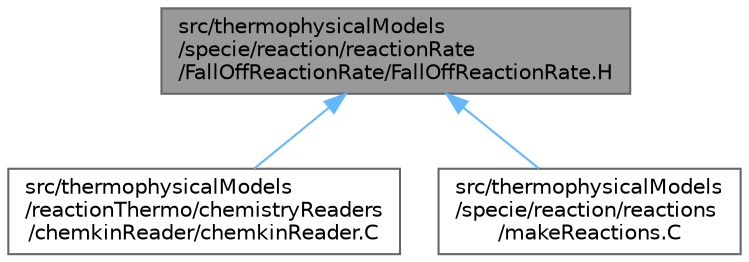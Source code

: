digraph "src/thermophysicalModels/specie/reaction/reactionRate/FallOffReactionRate/FallOffReactionRate.H"
{
 // LATEX_PDF_SIZE
  bgcolor="transparent";
  edge [fontname=Helvetica,fontsize=10,labelfontname=Helvetica,labelfontsize=10];
  node [fontname=Helvetica,fontsize=10,shape=box,height=0.2,width=0.4];
  Node1 [id="Node000001",label="src/thermophysicalModels\l/specie/reaction/reactionRate\l/FallOffReactionRate/FallOffReactionRate.H",height=0.2,width=0.4,color="gray40", fillcolor="grey60", style="filled", fontcolor="black",tooltip=" "];
  Node1 -> Node2 [id="edge1_Node000001_Node000002",dir="back",color="steelblue1",style="solid",tooltip=" "];
  Node2 [id="Node000002",label="src/thermophysicalModels\l/reactionThermo/chemistryReaders\l/chemkinReader/chemkinReader.C",height=0.2,width=0.4,color="grey40", fillcolor="white", style="filled",URL="$chemkinReader_8C.html",tooltip=" "];
  Node1 -> Node3 [id="edge2_Node000001_Node000003",dir="back",color="steelblue1",style="solid",tooltip=" "];
  Node3 [id="Node000003",label="src/thermophysicalModels\l/specie/reaction/reactions\l/makeReactions.C",height=0.2,width=0.4,color="grey40", fillcolor="white", style="filled",URL="$makeReactions_8C.html",tooltip=" "];
}
